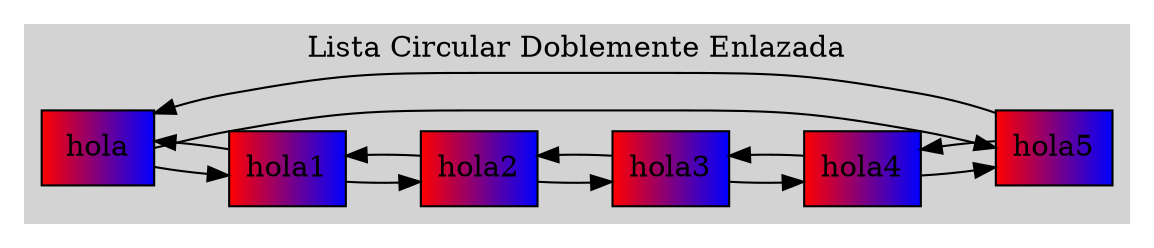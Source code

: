 digraph{
rankdir=LR;
subgraph cluster_0{style=filled;color = lightgrey;node[shape=rectangle]
Nodohola[label="hola"style = filled, fillcolor = "red:blue"];
Nodohola1[label="hola1"style = filled, fillcolor = "red:blue"];
Nodohola2[label="hola2"style = filled, fillcolor = "red:blue"];
Nodohola3[label="hola3"style = filled, fillcolor = "red:blue"];
Nodohola4[label="hola4"style = filled, fillcolor = "red:blue"];
Nodohola5[label="hola5"style = filled, fillcolor = "red:blue"];
Nodohola->Nodohola1
Nodohola1->Nodohola
Nodohola1->Nodohola2
Nodohola2->Nodohola1
Nodohola2->Nodohola3
Nodohola3->Nodohola2
Nodohola3->Nodohola4
Nodohola4->Nodohola3
Nodohola4->Nodohola5
Nodohola5->Nodohola4
Nodohola5->Nodohola
Nodohola->Nodohola5
label = "Lista Circular Doblemente Enlazada";
}
}
